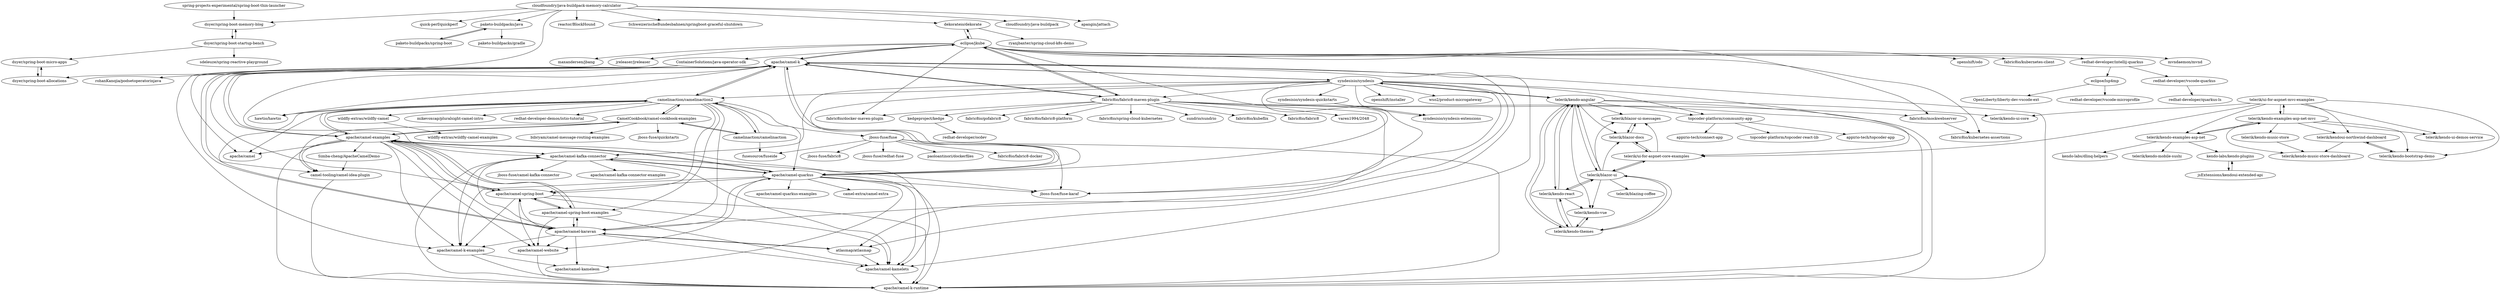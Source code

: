 digraph G {
"cloudfoundry/java-buildpack-memory-calculator" -> "dsyer/spring-boot-memory-blog"
"cloudfoundry/java-buildpack-memory-calculator" -> "dekorateio/dekorate"
"cloudfoundry/java-buildpack-memory-calculator" -> "cloudfoundry/java-buildpack" ["e"=1]
"cloudfoundry/java-buildpack-memory-calculator" -> "apangin/jattach" ["e"=1]
"cloudfoundry/java-buildpack-memory-calculator" -> "quick-perf/quickperf" ["e"=1]
"cloudfoundry/java-buildpack-memory-calculator" -> "paketo-buildpacks/java"
"cloudfoundry/java-buildpack-memory-calculator" -> "dsyer/spring-boot-allocations"
"cloudfoundry/java-buildpack-memory-calculator" -> "reactor/BlockHound" ["e"=1]
"cloudfoundry/java-buildpack-memory-calculator" -> "SchweizerischeBundesbahnen/springboot-graceful-shutdown"
"camelinaction/camelinaction2" -> "CamelCookbook/camel-cookbook-examples"
"camelinaction/camelinaction2" -> "camelinaction/camelinaction"
"camelinaction/camelinaction2" -> "apache/camel-examples"
"camelinaction/camelinaction2" -> "apache/camel-k"
"camelinaction/camelinaction2" -> "apache/camel" ["e"=1]
"camelinaction/camelinaction2" -> "hawtio/hawtio" ["e"=1]
"camelinaction/camelinaction2" -> "apache/camel-spring-boot"
"camelinaction/camelinaction2" -> "apache/camel-spring-boot-examples"
"camelinaction/camelinaction2" -> "apache/camel-quarkus"
"camelinaction/camelinaction2" -> "camel-tooling/camel-idea-plugin"
"camelinaction/camelinaction2" -> "apache/camel-karavan"
"camelinaction/camelinaction2" -> "jboss-fuse/fuse"
"camelinaction/camelinaction2" -> "wildfly-extras/wildfly-camel"
"camelinaction/camelinaction2" -> "mikevoxcap/pluralsight-camel-intro"
"camelinaction/camelinaction2" -> "redhat-developer-demos/istio-tutorial" ["e"=1]
"apache/camel-spring-boot" -> "apache/camel-k-runtime"
"apache/camel-spring-boot" -> "apache/camel-spring-boot-examples"
"apache/camel-spring-boot" -> "apache/camel-website"
"apache/camel-spring-boot" -> "apache/camel-kamelets"
"apache/camel-spring-boot" -> "apache/camel-examples"
"apache/camel-spring-boot" -> "apache/camel-k-examples"
"syndesisio/syndesis" -> "atlasmap/atlasmap"
"syndesisio/syndesis" -> "topcoder-platform/community-app"
"syndesisio/syndesis" -> "apache/camel-k"
"syndesisio/syndesis" -> "openshift/installer" ["e"=1]
"syndesisio/syndesis" -> "telerik/kendo-angular"
"syndesisio/syndesis" -> "apache/camel-karavan"
"syndesisio/syndesis" -> "syndesisio/syndesis-extensions"
"syndesisio/syndesis" -> "wso2/product-microgateway" ["e"=1]
"syndesisio/syndesis" -> "apache/camel-kafka-connector"
"syndesisio/syndesis" -> "apache/camel-quarkus"
"syndesisio/syndesis" -> "syndesisio/syndesis-quickstarts"
"syndesisio/syndesis" -> "apache/camel-k-runtime"
"syndesisio/syndesis" -> "camelinaction/camelinaction2"
"syndesisio/syndesis" -> "jboss-fuse/fuse-karaf"
"syndesisio/syndesis" -> "fabric8io/fabric8-maven-plugin"
"paketo-buildpacks/java" -> "paketo-buildpacks/spring-boot"
"paketo-buildpacks/java" -> "paketo-buildpacks/gradle"
"atlasmap/atlasmap" -> "apache/camel-kamelets"
"atlasmap/atlasmap" -> "apache/camel-karavan"
"topcoder-platform/community-app" -> "topcoder-platform/topcoder-react-lib"
"topcoder-platform/community-app" -> "appirio-tech/topcoder-app"
"topcoder-platform/community-app" -> "appirio-tech/connect-app"
"telerik/kendo-examples-asp-net-mvc" -> "telerik/kendo-examples-asp-net"
"telerik/kendo-examples-asp-net-mvc" -> "telerik/ui-for-aspnet-mvc-examples"
"telerik/kendo-examples-asp-net-mvc" -> "telerik/kendo-music-store"
"telerik/kendo-examples-asp-net-mvc" -> "telerik/kendoui-northwind-dashboard"
"telerik/kendo-examples-asp-net-mvc" -> "telerik/kendo-ui-demos-service"
"telerik/kendo-examples-asp-net-mvc" -> "telerik/kendo-bootstrap-demo"
"telerik/kendo-examples-asp-net-mvc" -> "telerik/kendo-music-store-dashboard"
"telerik/ui-for-aspnet-mvc-examples" -> "telerik/kendo-examples-asp-net-mvc"
"telerik/ui-for-aspnet-mvc-examples" -> "telerik/kendo-ui-demos-service"
"telerik/ui-for-aspnet-mvc-examples" -> "telerik/kendoui-northwind-dashboard"
"telerik/ui-for-aspnet-mvc-examples" -> "telerik/kendo-examples-asp-net"
"telerik/ui-for-aspnet-mvc-examples" -> "telerik/kendo-bootstrap-demo"
"telerik/ui-for-aspnet-mvc-examples" -> "telerik/ui-for-aspnet-core-examples"
"telerik/ui-for-aspnet-mvc-examples" -> "telerik/kendo-ui-core" ["e"=1]
"telerik/kendo-angular" -> "telerik/kendo-themes"
"telerik/kendo-angular" -> "telerik/kendo-vue"
"telerik/kendo-angular" -> "telerik/blazor-ui"
"telerik/kendo-angular" -> "telerik/kendo-react"
"telerik/kendo-angular" -> "topcoder-platform/community-app"
"telerik/kendo-angular" -> "syndesisio/syndesis"
"telerik/kendo-angular" -> "telerik/blazor-docs"
"telerik/kendo-angular" -> "telerik/blazor-ui-messages"
"telerik/kendo-angular" -> "telerik/kendo-ui-core" ["e"=1]
"telerik/kendo-angular" -> "telerik/ui-for-aspnet-core-examples"
"dekorateio/dekorate" -> "eclipse/jkube"
"dekorateio/dekorate" -> "ryanjbaxter/spring-cloud-k8s-demo"
"eclipse/jkube" -> "fabric8io/fabric8-maven-plugin"
"eclipse/jkube" -> "dekorateio/dekorate"
"eclipse/jkube" -> "apache/camel-k"
"eclipse/jkube" -> "fabric8io/docker-maven-plugin" ["e"=1]
"eclipse/jkube" -> "apache/camel-quarkus"
"eclipse/jkube" -> "fabric8io/mockwebserver"
"eclipse/jkube" -> "openshift/odo" ["e"=1]
"eclipse/jkube" -> "fabric8io/kubernetes-client" ["e"=1]
"eclipse/jkube" -> "redhat-developer/intellij-quarkus"
"eclipse/jkube" -> "mvndaemon/mvnd" ["e"=1]
"eclipse/jkube" -> "maxandersen/jbang" ["e"=1]
"eclipse/jkube" -> "jreleaser/jreleaser" ["e"=1]
"eclipse/jkube" -> "fabric8io/kubernetes-assertions"
"eclipse/jkube" -> "ContainerSolutions/java-operator-sdk"
"fabric8io/fabric8-maven-plugin" -> "eclipse/jkube"
"fabric8io/fabric8-maven-plugin" -> "fabric8io/docker-maven-plugin" ["e"=1]
"fabric8io/fabric8-maven-plugin" -> "sundrio/sundrio"
"fabric8io/fabric8-maven-plugin" -> "fabric8io/kubeflix" ["e"=1]
"fabric8io/fabric8-maven-plugin" -> "fabric8io/fabric8" ["e"=1]
"fabric8io/fabric8-maven-plugin" -> "fabric8io/mockwebserver"
"fabric8io/fabric8-maven-plugin" -> "varen1994/2048"
"fabric8io/fabric8-maven-plugin" -> "fabric8io/gofabric8" ["e"=1]
"fabric8io/fabric8-maven-plugin" -> "fabric8io/fabric8-platform"
"fabric8io/fabric8-maven-plugin" -> "jboss-fuse/fuse-karaf"
"fabric8io/fabric8-maven-plugin" -> "apache/camel-k"
"fabric8io/fabric8-maven-plugin" -> "kedgeproject/kedge"
"fabric8io/fabric8-maven-plugin" -> "apache/camel-k-runtime"
"fabric8io/fabric8-maven-plugin" -> "fabric8io/spring-cloud-kubernetes" ["e"=1]
"spring-projects-experimental/spring-boot-thin-launcher" -> "dsyer/spring-boot-memory-blog"
"Simba-cheng/ApacheCamelDemo" -> "camel-tooling/camel-idea-plugin"
"jboss-fuse/fuse" -> "jboss-fuse/fabric8"
"jboss-fuse/fuse" -> "jboss-fuse/fuse-karaf"
"jboss-fuse/fuse" -> "jboss-fuse/redhat-fuse"
"jboss-fuse/fuse" -> "paoloantinori/dockerfiles"
"jboss-fuse/fuse" -> "fusesource/fuseide"
"jboss-fuse/fuse" -> "fabric8io/fabric8-docker"
"jboss-fuse/fuse" -> "apache/camel-k-runtime"
"telerik/kendo-react" -> "telerik/kendo-vue"
"telerik/kendo-react" -> "telerik/kendo-themes"
"telerik/kendo-react" -> "telerik/blazor-ui"
"telerik/kendo-react" -> "telerik/kendo-angular"
"CamelCookbook/camel-cookbook-examples" -> "camelinaction/camelinaction"
"CamelCookbook/camel-cookbook-examples" -> "camelinaction/camelinaction2"
"CamelCookbook/camel-cookbook-examples" -> "bibryam/camel-message-routing-examples"
"CamelCookbook/camel-cookbook-examples" -> "apache/camel-examples"
"CamelCookbook/camel-cookbook-examples" -> "camel-tooling/camel-idea-plugin"
"CamelCookbook/camel-cookbook-examples" -> "jboss-fuse/quickstarts"
"apache/camel-spring-boot-examples" -> "apache/camel-spring-boot"
"apache/camel-spring-boot-examples" -> "apache/camel-examples"
"apache/camel-spring-boot-examples" -> "apache/camel-karavan"
"apache/camel-spring-boot-examples" -> "apache/camel-kamelets"
"apache/camel-spring-boot-examples" -> "apache/camel-website"
"apache/camel-website" -> "apache/camel-k-runtime"
"camel-tooling/camel-idea-plugin" -> "apache/camel-k-runtime"
"paketo-buildpacks/spring-boot" -> "paketo-buildpacks/java"
"dsyer/spring-boot-memory-blog" -> "dsyer/spring-boot-startup-bench"
"apache/camel-kafka-connector" -> "apache/camel-k-runtime"
"apache/camel-kafka-connector" -> "jboss-fuse/camel-kafka-connector"
"apache/camel-kafka-connector" -> "apache/camel-kafka-connector-examples"
"apache/camel-kafka-connector" -> "apache/camel-kamelets"
"apache/camel-kafka-connector" -> "jboss-fuse/fuse-karaf"
"apache/camel-kafka-connector" -> "apache/camel-k-examples"
"apache/camel-kafka-connector" -> "apache/camel-quarkus"
"apache/camel-kamelets" -> "apache/camel-k-runtime"
"camelinaction/camelinaction" -> "CamelCookbook/camel-cookbook-examples"
"camelinaction/camelinaction" -> "camelinaction/camelinaction2"
"camelinaction/camelinaction" -> "fusesource/fuseide"
"kedgeproject/kedge" -> "redhat-developer/ocdev"
"telerik/kendo-themes" -> "telerik/kendo-vue"
"telerik/kendo-themes" -> "telerik/kendo-react"
"telerik/kendo-themes" -> "telerik/kendo-angular"
"telerik/kendo-themes" -> "telerik/blazor-ui"
"telerik/ui-for-aspnet-core-examples" -> "telerik/blazor-ui-messages"
"telerik/ui-for-aspnet-core-examples" -> "telerik/blazor-docs"
"telerik/ui-for-aspnet-core-examples" -> "telerik/blazor-ui"
"apache/camel-karavan" -> "apache/camel-kameleon"
"apache/camel-karavan" -> "apache/camel-k"
"apache/camel-karavan" -> "apache/camel-kamelets"
"apache/camel-karavan" -> "atlasmap/atlasmap"
"apache/camel-karavan" -> "apache/camel-k-examples"
"apache/camel-karavan" -> "apache/camel-kafka-connector"
"apache/camel-karavan" -> "apache/camel-spring-boot-examples"
"apache/camel-karavan" -> "apache/camel-website"
"apache/camel-karavan" -> "apache/camel-quarkus"
"apache/camel-karavan" -> "apache/camel-spring-boot"
"apache/camel-examples" -> "apache/camel-spring-boot-examples"
"apache/camel-examples" -> "apache/camel-spring-boot"
"apache/camel-examples" -> "camelinaction/camelinaction2"
"apache/camel-examples" -> "apache/camel-quarkus"
"apache/camel-examples" -> "apache/camel-k"
"apache/camel-examples" -> "apache/camel-k-examples"
"apache/camel-examples" -> "apache/camel-k-runtime"
"apache/camel-examples" -> "apache/camel-kamelets"
"apache/camel-examples" -> "camel-tooling/camel-idea-plugin"
"apache/camel-examples" -> "apache/camel-kafka-connector"
"apache/camel-examples" -> "apache/camel" ["e"=1]
"apache/camel-examples" -> "CamelCookbook/camel-cookbook-examples"
"apache/camel-examples" -> "apache/camel-karavan"
"apache/camel-examples" -> "Simba-cheng/ApacheCamelDemo"
"apache/camel-examples" -> "apache/camel-website"
"dsyer/spring-boot-startup-bench" -> "dsyer/spring-boot-memory-blog"
"dsyer/spring-boot-startup-bench" -> "dsyer/spring-boot-micro-apps"
"dsyer/spring-boot-startup-bench" -> "sdeleuze/spring-reactive-playground" ["e"=1]
"redhat-developer/vscode-quarkus" -> "redhat-developer/quarkus-ls"
"apache/camel-k" -> "apache/camel-quarkus"
"apache/camel-k" -> "apache/camel-karavan"
"apache/camel-k" -> "apache/camel-kamelets"
"apache/camel-k" -> "apache/camel-k-runtime"
"apache/camel-k" -> "apache/camel-k-examples"
"apache/camel-k" -> "camelinaction/camelinaction2"
"apache/camel-k" -> "apache/camel-examples"
"apache/camel-k" -> "apache/camel-kafka-connector"
"apache/camel-k" -> "apache/camel" ["e"=1]
"apache/camel-k" -> "syndesisio/syndesis"
"apache/camel-k" -> "atlasmap/atlasmap"
"apache/camel-k" -> "apache/camel-spring-boot"
"apache/camel-k" -> "hawtio/hawtio" ["e"=1]
"apache/camel-k" -> "eclipse/jkube"
"apache/camel-k" -> "fabric8io/fabric8-maven-plugin"
"telerik/kendo-examples-asp-net" -> "kendo-labs/dlinq-helpers"
"telerik/kendo-examples-asp-net" -> "telerik/kendo-examples-asp-net-mvc"
"telerik/kendo-examples-asp-net" -> "telerik/kendo-mobile-sushi"
"telerik/kendo-examples-asp-net" -> "kendo-labs/kendo-plugins"
"telerik/blazor-ui" -> "telerik/blazor-docs"
"telerik/blazor-ui" -> "telerik/blazor-ui-messages"
"telerik/blazor-ui" -> "telerik/kendo-vue"
"telerik/blazor-ui" -> "telerik/ui-for-aspnet-core-examples"
"telerik/blazor-ui" -> "telerik/kendo-themes"
"telerik/blazor-ui" -> "telerik/kendo-react"
"telerik/blazor-ui" -> "telerik/kendo-angular"
"telerik/blazor-ui" -> "telerik/blazing-coffee"
"apache/camel-quarkus" -> "apache/camel-k-runtime"
"apache/camel-quarkus" -> "apache/camel-quarkus-examples"
"apache/camel-quarkus" -> "apache/camel-k"
"apache/camel-quarkus" -> "apache/camel-kamelets"
"apache/camel-quarkus" -> "apache/camel-kafka-connector"
"apache/camel-quarkus" -> "apache/camel-spring-boot"
"apache/camel-quarkus" -> "camel-extra/camel-extra"
"apache/camel-quarkus" -> "apache/camel-website"
"apache/camel-quarkus" -> "apache/camel-kameleon"
"apache/camel-quarkus" -> "apache/camel-k-examples"
"apache/camel-quarkus" -> "jboss-fuse/fuse-karaf"
"apache/camel-quarkus" -> "apache/camel-examples"
"fabric8io/mockwebserver" -> "fabric8io/kubernetes-assertions"
"apache/camel-k-examples" -> "apache/camel-k-runtime"
"apache/camel-k-examples" -> "apache/camel-kameleon"
"telerik/blazor-docs" -> "telerik/blazor-ui-messages"
"telerik/blazor-docs" -> "telerik/ui-for-aspnet-core-examples"
"telerik/kendo-bootstrap-demo" -> "telerik/kendoui-northwind-dashboard"
"dsyer/spring-boot-allocations" -> "dsyer/spring-boot-micro-apps"
"wildfly-extras/wildfly-camel" -> "wildfly-extras/wildfly-camel-examples"
"telerik/kendo-music-store" -> "telerik/kendo-music-store-dashboard"
"telerik/kendoui-northwind-dashboard" -> "telerik/kendo-music-store-dashboard"
"telerik/kendoui-northwind-dashboard" -> "telerik/kendo-bootstrap-demo"
"telerik/kendo-vue" -> "telerik/kendo-themes"
"ContainerSolutions/java-operator-sdk" -> "rohanKanojia/podsetoperatorinjava"
"redhat-developer/intellij-quarkus" -> "redhat-developer/vscode-quarkus"
"redhat-developer/intellij-quarkus" -> "eclipse/lsp4mp"
"dsyer/spring-boot-micro-apps" -> "dsyer/spring-boot-allocations"
"telerik/blazor-ui-messages" -> "telerik/blazor-docs"
"kendo-labs/kendo-plugins" -> "jsExtensions/kendoui-extended-api"
"syndesisio/syndesis-quickstarts" -> "syndesisio/syndesis-extensions"
"jsExtensions/kendoui-extended-api" -> "kendo-labs/kendo-plugins"
"eclipse/lsp4mp" -> "redhat-developer/vscode-microprofile"
"eclipse/lsp4mp" -> "OpenLiberty/liberty-dev-vscode-ext"
"cloudfoundry/java-buildpack-memory-calculator" ["l"="10.104,22.94"]
"dsyer/spring-boot-memory-blog" ["l"="10.078,22.89"]
"dekorateio/dekorate" ["l"="10.077,23.025"]
"cloudfoundry/java-buildpack" ["l"="-10.007,1.101"]
"apangin/jattach" ["l"="8.915,21.456"]
"quick-perf/quickperf" ["l"="8.976,21.137"]
"paketo-buildpacks/java" ["l"="10.149,22.919"]
"dsyer/spring-boot-allocations" ["l"="10.112,22.903"]
"reactor/BlockHound" ["l"="9.14,21.159"]
"SchweizerischeBundesbahnen/springboot-graceful-shutdown" ["l"="10.135,22.95"]
"camelinaction/camelinaction2" ["l"="10.036,23.204"]
"CamelCookbook/camel-cookbook-examples" ["l"="10.061,23.223"]
"camelinaction/camelinaction" ["l"="10.052,23.239"]
"apache/camel-examples" ["l"="10.048,23.183"]
"apache/camel-k" ["l"="10.029,23.141"]
"apache/camel" ["l"="9.384,21.592"]
"hawtio/hawtio" ["l"="9.218,21.65"]
"apache/camel-spring-boot" ["l"="10.034,23.177"]
"apache/camel-spring-boot-examples" ["l"="10.013,23.19"]
"apache/camel-quarkus" ["l"="10.042,23.153"]
"camel-tooling/camel-idea-plugin" ["l"="10.064,23.199"]
"apache/camel-karavan" ["l"="10.021,23.171"]
"jboss-fuse/fuse" ["l"="10.085,23.182"]
"wildfly-extras/wildfly-camel" ["l"="10.018,23.253"]
"mikevoxcap/pluralsight-camel-intro" ["l"="10.011,23.231"]
"redhat-developer-demos/istio-tutorial" ["l"="-13.995,-2.651"]
"apache/camel-k-runtime" ["l"="10.036,23.163"]
"apache/camel-website" ["l"="10.026,23.187"]
"apache/camel-kamelets" ["l"="10.021,23.159"]
"apache/camel-k-examples" ["l"="10.049,23.164"]
"syndesisio/syndesis" ["l"="9.978,23.156"]
"atlasmap/atlasmap" ["l"="10.001,23.145"]
"topcoder-platform/community-app" ["l"="9.919,23.135"]
"openshift/installer" ["l"="-13.172,-3.609"]
"telerik/kendo-angular" ["l"="9.892,23.168"]
"syndesisio/syndesis-extensions" ["l"="9.95,23.152"]
"wso2/product-microgateway" ["l"="12.454,26.225"]
"apache/camel-kafka-connector" ["l"="10.007,23.166"]
"syndesisio/syndesis-quickstarts" ["l"="9.95,23.168"]
"jboss-fuse/fuse-karaf" ["l"="10.017,23.148"]
"fabric8io/fabric8-maven-plugin" ["l"="10.018,23.107"]
"paketo-buildpacks/spring-boot" ["l"="10.169,22.903"]
"paketo-buildpacks/gradle" ["l"="10.173,22.927"]
"topcoder-platform/topcoder-react-lib" ["l"="9.902,23.124"]
"appirio-tech/topcoder-app" ["l"="9.916,23.108"]
"appirio-tech/connect-app" ["l"="9.892,23.111"]
"telerik/kendo-examples-asp-net-mvc" ["l"="9.732,23.238"]
"telerik/kendo-examples-asp-net" ["l"="9.712,23.214"]
"telerik/ui-for-aspnet-mvc-examples" ["l"="9.755,23.222"]
"telerik/kendo-music-store" ["l"="9.712,23.268"]
"telerik/kendoui-northwind-dashboard" ["l"="9.749,23.255"]
"telerik/kendo-ui-demos-service" ["l"="9.712,23.236"]
"telerik/kendo-bootstrap-demo" ["l"="9.764,23.246"]
"telerik/kendo-music-store-dashboard" ["l"="9.729,23.262"]
"telerik/ui-for-aspnet-core-examples" ["l"="9.835,23.193"]
"telerik/kendo-ui-core" ["l"="25.801,18.223"]
"telerik/kendo-themes" ["l"="9.86,23.155"]
"telerik/kendo-vue" ["l"="9.875,23.151"]
"telerik/blazor-ui" ["l"="9.851,23.173"]
"telerik/kendo-react" ["l"="9.871,23.169"]
"telerik/blazor-docs" ["l"="9.855,23.194"]
"telerik/blazor-ui-messages" ["l"="9.867,23.189"]
"eclipse/jkube" ["l"="10.061,23.089"]
"ryanjbaxter/spring-cloud-k8s-demo" ["l"="10.074,22.996"]
"fabric8io/docker-maven-plugin" ["l"="9.259,21.318"]
"fabric8io/mockwebserver" ["l"="10.037,23.075"]
"openshift/odo" ["l"="-13.115,-3.709"]
"fabric8io/kubernetes-client" ["l"="9.273,21.262"]
"redhat-developer/intellij-quarkus" ["l"="10.127,23.081"]
"mvndaemon/mvnd" ["l"="9.014,21.2"]
"maxandersen/jbang" ["l"="6.766,19.989"]
"jreleaser/jreleaser" ["l"="8.997,21.13"]
"fabric8io/kubernetes-assertions" ["l"="10.056,23.067"]
"ContainerSolutions/java-operator-sdk" ["l"="10.093,23.065"]
"sundrio/sundrio" ["l"="9.985,23.092"]
"fabric8io/kubeflix" ["l"="7.361,23.058"]
"fabric8io/fabric8" ["l"="9.203,21.583"]
"varen1994/2048" ["l"="10.006,23.089"]
"fabric8io/gofabric8" ["l"="9.148,21.736"]
"fabric8io/fabric8-platform" ["l"="10.009,23.071"]
"kedgeproject/kedge" ["l"="9.979,23.056"]
"fabric8io/spring-cloud-kubernetes" ["l"="7.379,23.008"]
"spring-projects-experimental/spring-boot-thin-launcher" ["l"="10.048,22.864"]
"Simba-cheng/ApacheCamelDemo" ["l"="10.093,23.206"]
"jboss-fuse/fabric8" ["l"="10.116,23.164"]
"jboss-fuse/redhat-fuse" ["l"="10.119,23.198"]
"paoloantinori/dockerfiles" ["l"="10.112,23.18"]
"fusesource/fuseide" ["l"="10.089,23.227"]
"fabric8io/fabric8-docker" ["l"="10.128,23.182"]
"bibryam/camel-message-routing-examples" ["l"="10.09,23.25"]
"jboss-fuse/quickstarts" ["l"="10.07,23.263"]
"dsyer/spring-boot-startup-bench" ["l"="10.092,22.865"]
"jboss-fuse/camel-kafka-connector" ["l"="9.983,23.18"]
"apache/camel-kafka-connector-examples" ["l"="9.977,23.198"]
"redhat-developer/ocdev" ["l"="9.965,23.036"]
"apache/camel-kameleon" ["l"="10.064,23.156"]
"dsyer/spring-boot-micro-apps" ["l"="10.116,22.88"]
"sdeleuze/spring-reactive-playground" ["l"="47.374,-3.583"]
"redhat-developer/vscode-quarkus" ["l"="10.157,23.064"]
"redhat-developer/quarkus-ls" ["l"="10.181,23.054"]
"kendo-labs/dlinq-helpers" ["l"="9.705,23.187"]
"telerik/kendo-mobile-sushi" ["l"="9.688,23.201"]
"kendo-labs/kendo-plugins" ["l"="9.669,23.219"]
"telerik/blazing-coffee" ["l"="9.822,23.163"]
"apache/camel-quarkus-examples" ["l"="10.072,23.127"]
"camel-extra/camel-extra" ["l"="10.082,23.143"]
"wildfly-extras/wildfly-camel-examples" ["l"="10.011,23.278"]
"rohanKanojia/podsetoperatorinjava" ["l"="10.116,23.048"]
"eclipse/lsp4mp" ["l"="10.159,23.088"]
"jsExtensions/kendoui-extended-api" ["l"="9.646,23.22"]
"redhat-developer/vscode-microprofile" ["l"="10.176,23.099"]
"OpenLiberty/liberty-dev-vscode-ext" ["l"="10.179,23.084"]
}